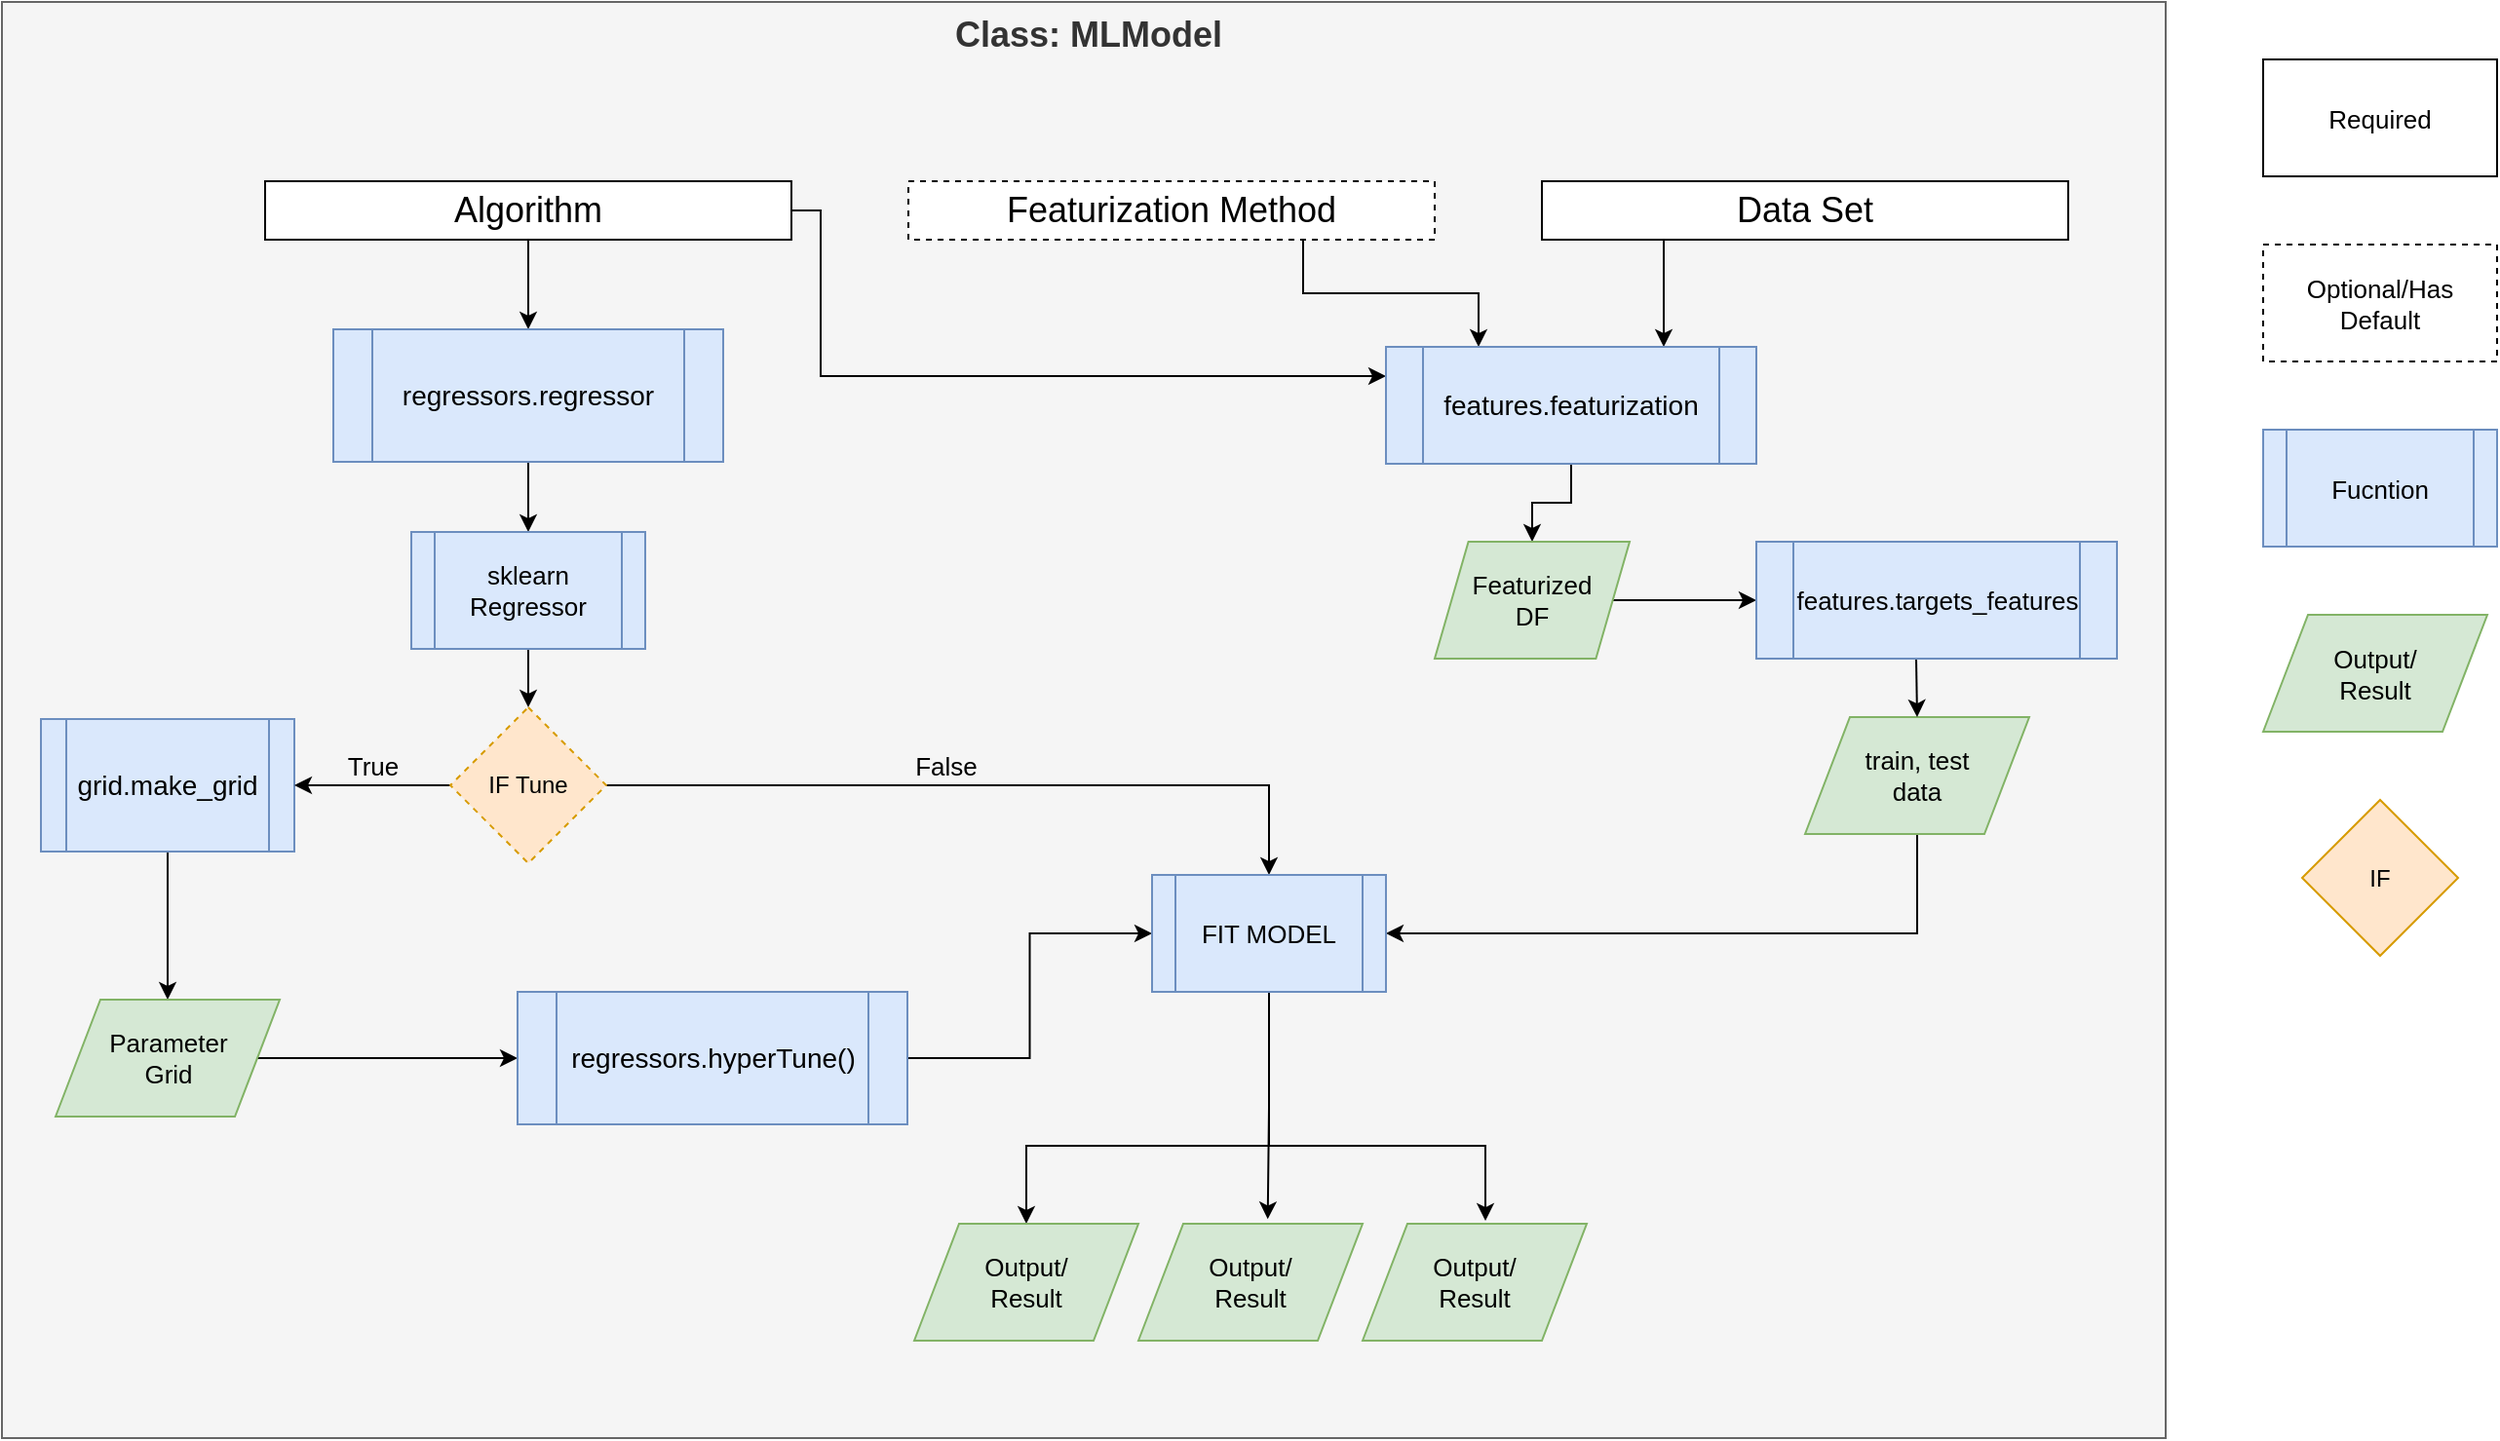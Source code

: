 <mxfile version="12.2.9" type="github" pages="2">
  <diagram id="PyS5Cjhh7RcTRXVBEofM" name="Page-1">
    <mxGraphModel dx="2557" dy="929" grid="1" gridSize="10" guides="1" tooltips="1" connect="1" arrows="1" fold="1" page="1" pageScale="1" pageWidth="850" pageHeight="1100" math="0" shadow="0">
      <root>
        <mxCell id="0"/>
        <mxCell id="1" parent="0"/>
        <mxCell id="xx-sKV9BRUst1PvkpYuI-1" value="&lt;div style=&quot;font-size: 18px;&quot;&gt;&amp;nbsp;Class: MLModel&lt;br style=&quot;font-size: 18px;&quot;&gt;&lt;/div&gt;" style="rounded=0;whiteSpace=wrap;html=1;fillColor=#f5f5f5;strokeColor=#666666;fontColor=#333333;verticalAlign=top;fontSize=18;fontStyle=1" parent="1" vertex="1">
          <mxGeometry x="-40" y="213" width="1110" height="737" as="geometry"/>
        </mxCell>
        <mxCell id="xx-sKV9BRUst1PvkpYuI-13" style="edgeStyle=orthogonalEdgeStyle;rounded=0;orthogonalLoop=1;jettySize=auto;html=1;exitX=1;exitY=0.5;exitDx=0;exitDy=0;entryX=0;entryY=0.25;entryDx=0;entryDy=0;fontSize=13;" parent="1" source="xx-sKV9BRUst1PvkpYuI-4" target="xx-sKV9BRUst1PvkpYuI-8" edge="1">
          <mxGeometry relative="1" as="geometry">
            <Array as="points">
              <mxPoint x="380" y="320"/>
              <mxPoint x="380" y="405"/>
            </Array>
          </mxGeometry>
        </mxCell>
        <mxCell id="OFoXHy1mLqJZ7pKssnAS-2" style="edgeStyle=orthogonalEdgeStyle;rounded=0;orthogonalLoop=1;jettySize=auto;html=1;exitX=0.5;exitY=1;exitDx=0;exitDy=0;entryX=0.5;entryY=0;entryDx=0;entryDy=0;" edge="1" parent="1" source="xx-sKV9BRUst1PvkpYuI-4" target="OFoXHy1mLqJZ7pKssnAS-1">
          <mxGeometry relative="1" as="geometry"/>
        </mxCell>
        <mxCell id="xx-sKV9BRUst1PvkpYuI-4" value="Algorithm" style="rounded=0;whiteSpace=wrap;html=1;fontSize=18;" parent="1" vertex="1">
          <mxGeometry x="95" y="305" width="270" height="30" as="geometry"/>
        </mxCell>
        <mxCell id="xx-sKV9BRUst1PvkpYuI-10" style="edgeStyle=orthogonalEdgeStyle;rounded=0;orthogonalLoop=1;jettySize=auto;html=1;exitX=0.25;exitY=1;exitDx=0;exitDy=0;entryX=0.75;entryY=0;entryDx=0;entryDy=0;fontSize=18;" parent="1" source="xx-sKV9BRUst1PvkpYuI-6" target="xx-sKV9BRUst1PvkpYuI-8" edge="1">
          <mxGeometry relative="1" as="geometry">
            <Array as="points">
              <mxPoint x="812" y="335"/>
            </Array>
          </mxGeometry>
        </mxCell>
        <mxCell id="xx-sKV9BRUst1PvkpYuI-6" value="Data Set" style="rounded=0;whiteSpace=wrap;html=1;fontSize=18;" parent="1" vertex="1">
          <mxGeometry x="750" y="305" width="270" height="30" as="geometry"/>
        </mxCell>
        <mxCell id="xx-sKV9BRUst1PvkpYuI-9" style="edgeStyle=orthogonalEdgeStyle;rounded=0;orthogonalLoop=1;jettySize=auto;html=1;exitX=0.75;exitY=1;exitDx=0;exitDy=0;entryX=0.25;entryY=0;entryDx=0;entryDy=0;fontSize=18;" parent="1" source="xx-sKV9BRUst1PvkpYuI-7" target="xx-sKV9BRUst1PvkpYuI-8" edge="1">
          <mxGeometry relative="1" as="geometry"/>
        </mxCell>
        <mxCell id="xx-sKV9BRUst1PvkpYuI-7" value="Featurization Method" style="rounded=0;whiteSpace=wrap;html=1;fontSize=18;dashed=1;" parent="1" vertex="1">
          <mxGeometry x="425" y="305" width="270" height="30" as="geometry"/>
        </mxCell>
        <mxCell id="xx-sKV9BRUst1PvkpYuI-12" style="edgeStyle=orthogonalEdgeStyle;rounded=0;orthogonalLoop=1;jettySize=auto;html=1;exitX=0.5;exitY=1;exitDx=0;exitDy=0;entryX=0.5;entryY=0;entryDx=0;entryDy=0;fontSize=13;" parent="1" source="xx-sKV9BRUst1PvkpYuI-8" target="xx-sKV9BRUst1PvkpYuI-11" edge="1">
          <mxGeometry relative="1" as="geometry"/>
        </mxCell>
        <mxCell id="xx-sKV9BRUst1PvkpYuI-8" value="&lt;font style=&quot;font-size: 14px;&quot;&gt;features.featurization&lt;/font&gt;" style="shape=process;whiteSpace=wrap;html=1;backgroundOutline=1;fontSize=14;fillColor=#dae8fc;strokeColor=#6c8ebf;" parent="1" vertex="1">
          <mxGeometry x="670" y="390" width="190" height="60" as="geometry"/>
        </mxCell>
        <mxCell id="NHo2hMX4Ly52mJW6jiy2-11" style="edgeStyle=orthogonalEdgeStyle;rounded=0;orthogonalLoop=1;jettySize=auto;html=1;exitX=1;exitY=0.5;exitDx=0;exitDy=0;entryX=0;entryY=0.5;entryDx=0;entryDy=0;labelBackgroundColor=none;fontSize=14;" edge="1" parent="1" source="xx-sKV9BRUst1PvkpYuI-11" target="NHo2hMX4Ly52mJW6jiy2-10">
          <mxGeometry relative="1" as="geometry"/>
        </mxCell>
        <mxCell id="xx-sKV9BRUst1PvkpYuI-11" value="&lt;div&gt;Featurized &lt;br&gt;&lt;/div&gt;&lt;div&gt;DF&lt;/div&gt;" style="shape=parallelogram;html=1;strokeWidth=1;perimeter=parallelogramPerimeter;rounded=1;arcSize=0;size=0.173;fontSize=13;whiteSpace=wrap;fillColor=#d5e8d4;strokeColor=#82B366;" parent="1" vertex="1">
          <mxGeometry x="695" y="490" width="100" height="60" as="geometry"/>
        </mxCell>
        <mxCell id="xx-sKV9BRUst1PvkpYuI-14" value="Optional/Has Default" style="rounded=0;whiteSpace=wrap;html=1;dashed=1;fontSize=13;" parent="1" vertex="1">
          <mxGeometry x="1120" y="337.5" width="120" height="60" as="geometry"/>
        </mxCell>
        <mxCell id="xx-sKV9BRUst1PvkpYuI-15" value="Required" style="rounded=0;whiteSpace=wrap;html=1;fontSize=13;" parent="1" vertex="1">
          <mxGeometry x="1120" y="242.5" width="120" height="60" as="geometry"/>
        </mxCell>
        <mxCell id="179U-aXH73Nz-XjWr356-1" value="Fucntion" style="shape=process;whiteSpace=wrap;html=1;backgroundOutline=1;strokeColor=#6c8ebf;strokeWidth=1;fontSize=13;fillColor=#dae8fc;" parent="1" vertex="1">
          <mxGeometry x="1120" y="432.5" width="120" height="60" as="geometry"/>
        </mxCell>
        <mxCell id="NHo2hMX4Ly52mJW6jiy2-22" style="edgeStyle=orthogonalEdgeStyle;rounded=0;orthogonalLoop=1;jettySize=auto;html=1;exitX=0.5;exitY=1;exitDx=0;exitDy=0;entryX=1;entryY=0.5;entryDx=0;entryDy=0;labelBackgroundColor=none;fontSize=14;" edge="1" parent="1" source="179U-aXH73Nz-XjWr356-2" target="NHo2hMX4Ly52mJW6jiy2-19">
          <mxGeometry relative="1" as="geometry"/>
        </mxCell>
        <mxCell id="179U-aXH73Nz-XjWr356-2" value="&lt;div&gt;train, test&lt;/div&gt;&lt;div&gt;data&lt;br&gt;&lt;/div&gt;" style="shape=parallelogram;perimeter=parallelogramPerimeter;whiteSpace=wrap;html=1;dashed=0;strokeColor=#82b366;strokeWidth=1;fontSize=13;fillColor=#d5e8d4;" parent="1" vertex="1">
          <mxGeometry x="885" y="580" width="115" height="60" as="geometry"/>
        </mxCell>
        <mxCell id="NHo2hMX4Ly52mJW6jiy2-25" style="edgeStyle=orthogonalEdgeStyle;rounded=0;orthogonalLoop=1;jettySize=auto;html=1;exitX=0.5;exitY=1;exitDx=0;exitDy=0;entryX=0.5;entryY=0;entryDx=0;entryDy=0;labelBackgroundColor=none;fontSize=13;" edge="1" parent="1" source="179U-aXH73Nz-XjWr356-3" target="179U-aXH73Nz-XjWr356-6">
          <mxGeometry relative="1" as="geometry"/>
        </mxCell>
        <mxCell id="179U-aXH73Nz-XjWr356-3" value="grid.make_grid" style="shape=process;whiteSpace=wrap;html=1;backgroundOutline=1;strokeColor=#6c8ebf;strokeWidth=1;fontSize=14;fillColor=#dae8fc;" parent="1" vertex="1">
          <mxGeometry x="-20" y="581" width="130" height="68" as="geometry"/>
        </mxCell>
        <mxCell id="NHo2hMX4Ly52mJW6jiy2-9" style="edgeStyle=orthogonalEdgeStyle;rounded=0;orthogonalLoop=1;jettySize=auto;html=1;exitX=1;exitY=0.5;exitDx=0;exitDy=0;entryX=0;entryY=0.5;entryDx=0;entryDy=0;labelBackgroundColor=none;fontSize=14;" edge="1" parent="1" source="179U-aXH73Nz-XjWr356-6" target="NHo2hMX4Ly52mJW6jiy2-7">
          <mxGeometry relative="1" as="geometry"/>
        </mxCell>
        <mxCell id="179U-aXH73Nz-XjWr356-6" value="&lt;div&gt;Parameter&lt;/div&gt;&lt;div&gt;Grid&lt;br&gt;&lt;/div&gt;" style="shape=parallelogram;perimeter=parallelogramPerimeter;whiteSpace=wrap;html=1;dashed=0;strokeColor=#82b366;strokeWidth=1;fontSize=13;fillColor=#d5e8d4;" parent="1" vertex="1">
          <mxGeometry x="-12.5" y="725" width="115" height="60" as="geometry"/>
        </mxCell>
        <mxCell id="NHo2hMX4Ly52mJW6jiy2-1" style="edgeStyle=orthogonalEdgeStyle;rounded=0;orthogonalLoop=1;jettySize=auto;html=1;exitX=0.5;exitY=1;exitDx=0;exitDy=0;" edge="1" parent="1" source="OFoXHy1mLqJZ7pKssnAS-1" target="OFoXHy1mLqJZ7pKssnAS-3">
          <mxGeometry relative="1" as="geometry"/>
        </mxCell>
        <mxCell id="OFoXHy1mLqJZ7pKssnAS-1" value="&lt;font style=&quot;font-size: 14px;&quot;&gt;regressors.regressor&lt;/font&gt;" style="shape=process;whiteSpace=wrap;html=1;backgroundOutline=1;strokeColor=#6c8ebf;strokeWidth=1;fontSize=14;fillColor=#dae8fc;" vertex="1" parent="1">
          <mxGeometry x="130" y="381" width="200" height="68" as="geometry"/>
        </mxCell>
        <mxCell id="NHo2hMX4Ly52mJW6jiy2-23" style="edgeStyle=orthogonalEdgeStyle;rounded=0;orthogonalLoop=1;jettySize=auto;html=1;exitX=0.5;exitY=1;exitDx=0;exitDy=0;entryX=0.5;entryY=0;entryDx=0;entryDy=0;labelBackgroundColor=none;fontSize=14;" edge="1" parent="1" source="OFoXHy1mLqJZ7pKssnAS-3" target="NHo2hMX4Ly52mJW6jiy2-2">
          <mxGeometry relative="1" as="geometry"/>
        </mxCell>
        <mxCell id="OFoXHy1mLqJZ7pKssnAS-3" value="sklearn Regressor" style="shape=process;whiteSpace=wrap;html=1;backgroundOutline=1;strokeColor=#6c8ebf;strokeWidth=1;fontSize=13;fillColor=#dae8fc;" vertex="1" parent="1">
          <mxGeometry x="170" y="485" width="120" height="60" as="geometry"/>
        </mxCell>
        <mxCell id="NHo2hMX4Ly52mJW6jiy2-3" value="IF" style="rhombus;whiteSpace=wrap;html=1;fillColor=#ffe6cc;strokeColor=#d79b00;" vertex="1" parent="1">
          <mxGeometry x="1140" y="622.5" width="80" height="80" as="geometry"/>
        </mxCell>
        <mxCell id="NHo2hMX4Ly52mJW6jiy2-6" value="True" style="edgeStyle=orthogonalEdgeStyle;rounded=0;orthogonalLoop=1;jettySize=auto;html=1;exitX=0;exitY=0.5;exitDx=0;exitDy=0;entryX=1;entryY=0.5;entryDx=0;entryDy=0;labelBackgroundColor=none;fontSize=13;" edge="1" parent="1" source="NHo2hMX4Ly52mJW6jiy2-2" target="179U-aXH73Nz-XjWr356-3">
          <mxGeometry x="0.002" y="-10" relative="1" as="geometry">
            <mxPoint as="offset"/>
          </mxGeometry>
        </mxCell>
        <mxCell id="NHo2hMX4Ly52mJW6jiy2-24" value="False" style="edgeStyle=orthogonalEdgeStyle;rounded=0;orthogonalLoop=1;jettySize=auto;html=1;exitX=1;exitY=0.5;exitDx=0;exitDy=0;entryX=0.5;entryY=0;entryDx=0;entryDy=0;labelBackgroundColor=none;fontSize=13;" edge="1" parent="1" source="NHo2hMX4Ly52mJW6jiy2-2" target="NHo2hMX4Ly52mJW6jiy2-19">
          <mxGeometry x="-0.101" y="10" relative="1" as="geometry">
            <mxPoint as="offset"/>
          </mxGeometry>
        </mxCell>
        <mxCell id="NHo2hMX4Ly52mJW6jiy2-2" value="IF Tune" style="rhombus;whiteSpace=wrap;html=1;fillColor=#ffe6cc;strokeColor=#d79b00;dashed=1;" vertex="1" parent="1">
          <mxGeometry x="190" y="575" width="80" height="80" as="geometry"/>
        </mxCell>
        <mxCell id="NHo2hMX4Ly52mJW6jiy2-21" style="edgeStyle=orthogonalEdgeStyle;rounded=0;orthogonalLoop=1;jettySize=auto;html=1;exitX=1;exitY=0.5;exitDx=0;exitDy=0;entryX=0;entryY=0.5;entryDx=0;entryDy=0;labelBackgroundColor=none;fontSize=14;" edge="1" parent="1" source="NHo2hMX4Ly52mJW6jiy2-7" target="NHo2hMX4Ly52mJW6jiy2-19">
          <mxGeometry relative="1" as="geometry"/>
        </mxCell>
        <mxCell id="NHo2hMX4Ly52mJW6jiy2-7" value="&lt;font style=&quot;font-size: 14px;&quot;&gt;regressors.hyperTune()&lt;/font&gt;" style="shape=process;whiteSpace=wrap;html=1;backgroundOutline=1;strokeColor=#6c8ebf;strokeWidth=1;fontSize=14;fillColor=#dae8fc;" vertex="1" parent="1">
          <mxGeometry x="224.5" y="721" width="200" height="68" as="geometry"/>
        </mxCell>
        <mxCell id="NHo2hMX4Ly52mJW6jiy2-13" style="edgeStyle=orthogonalEdgeStyle;rounded=0;orthogonalLoop=1;jettySize=auto;html=1;entryX=0.5;entryY=0;entryDx=0;entryDy=0;labelBackgroundColor=none;fontSize=14;" edge="1" parent="1" target="179U-aXH73Nz-XjWr356-2">
          <mxGeometry relative="1" as="geometry">
            <mxPoint x="942" y="550" as="sourcePoint"/>
          </mxGeometry>
        </mxCell>
        <mxCell id="NHo2hMX4Ly52mJW6jiy2-10" value="features.targets_features" style="shape=process;whiteSpace=wrap;html=1;backgroundOutline=1;strokeColor=#6c8ebf;strokeWidth=1;fontSize=13;fillColor=#dae8fc;" vertex="1" parent="1">
          <mxGeometry x="860" y="490" width="185" height="60" as="geometry"/>
        </mxCell>
        <mxCell id="NHo2hMX4Ly52mJW6jiy2-14" value="&lt;div&gt;Output/&lt;/div&gt;&lt;div&gt;Result&lt;br&gt;&lt;/div&gt;" style="shape=parallelogram;perimeter=parallelogramPerimeter;whiteSpace=wrap;html=1;dashed=0;strokeColor=#82b366;strokeWidth=1;fontSize=13;fillColor=#d5e8d4;" vertex="1" parent="1">
          <mxGeometry x="1120" y="527.5" width="115" height="60" as="geometry"/>
        </mxCell>
        <mxCell id="NHo2hMX4Ly52mJW6jiy2-29" style="edgeStyle=orthogonalEdgeStyle;rounded=0;orthogonalLoop=1;jettySize=auto;html=1;exitX=0.5;exitY=1;exitDx=0;exitDy=0;entryX=0.5;entryY=0;entryDx=0;entryDy=0;labelBackgroundColor=none;fontSize=13;" edge="1" parent="1" source="NHo2hMX4Ly52mJW6jiy2-19" target="NHo2hMX4Ly52mJW6jiy2-26">
          <mxGeometry relative="1" as="geometry">
            <Array as="points">
              <mxPoint x="610" y="800"/>
              <mxPoint x="486" y="800"/>
            </Array>
          </mxGeometry>
        </mxCell>
        <mxCell id="NHo2hMX4Ly52mJW6jiy2-30" style="edgeStyle=orthogonalEdgeStyle;rounded=0;orthogonalLoop=1;jettySize=auto;html=1;exitX=0.5;exitY=1;exitDx=0;exitDy=0;entryX=0.577;entryY=-0.039;entryDx=0;entryDy=0;entryPerimeter=0;labelBackgroundColor=none;fontSize=13;" edge="1" parent="1" source="NHo2hMX4Ly52mJW6jiy2-19" target="NHo2hMX4Ly52mJW6jiy2-28">
          <mxGeometry relative="1" as="geometry"/>
        </mxCell>
        <mxCell id="NHo2hMX4Ly52mJW6jiy2-31" style="edgeStyle=orthogonalEdgeStyle;rounded=0;orthogonalLoop=1;jettySize=auto;html=1;exitX=0.5;exitY=1;exitDx=0;exitDy=0;entryX=0.548;entryY=-0.025;entryDx=0;entryDy=0;entryPerimeter=0;labelBackgroundColor=none;fontSize=13;" edge="1" parent="1" source="NHo2hMX4Ly52mJW6jiy2-19" target="NHo2hMX4Ly52mJW6jiy2-27">
          <mxGeometry relative="1" as="geometry">
            <Array as="points">
              <mxPoint x="610" y="800"/>
              <mxPoint x="721" y="800"/>
            </Array>
          </mxGeometry>
        </mxCell>
        <mxCell id="NHo2hMX4Ly52mJW6jiy2-19" value="FIT MODEL" style="shape=process;whiteSpace=wrap;html=1;backgroundOutline=1;strokeColor=#6c8ebf;strokeWidth=1;fontSize=13;fillColor=#dae8fc;" vertex="1" parent="1">
          <mxGeometry x="550" y="661" width="120" height="60" as="geometry"/>
        </mxCell>
        <mxCell id="NHo2hMX4Ly52mJW6jiy2-26" value="&lt;div&gt;Output/&lt;/div&gt;&lt;div&gt;Result&lt;br&gt;&lt;/div&gt;" style="shape=parallelogram;perimeter=parallelogramPerimeter;whiteSpace=wrap;html=1;dashed=0;strokeColor=#82b366;strokeWidth=1;fontSize=13;fillColor=#d5e8d4;" vertex="1" parent="1">
          <mxGeometry x="428" y="840" width="115" height="60" as="geometry"/>
        </mxCell>
        <mxCell id="NHo2hMX4Ly52mJW6jiy2-27" value="&lt;div&gt;Output/&lt;/div&gt;&lt;div&gt;Result&lt;br&gt;&lt;/div&gt;" style="shape=parallelogram;perimeter=parallelogramPerimeter;whiteSpace=wrap;html=1;dashed=0;strokeColor=#82b366;strokeWidth=1;fontSize=13;fillColor=#d5e8d4;" vertex="1" parent="1">
          <mxGeometry x="658" y="840" width="115" height="60" as="geometry"/>
        </mxCell>
        <mxCell id="NHo2hMX4Ly52mJW6jiy2-28" value="&lt;div&gt;Output/&lt;/div&gt;&lt;div&gt;Result&lt;br&gt;&lt;/div&gt;" style="shape=parallelogram;perimeter=parallelogramPerimeter;whiteSpace=wrap;html=1;dashed=0;strokeColor=#82b366;strokeWidth=1;fontSize=13;fillColor=#d5e8d4;" vertex="1" parent="1">
          <mxGeometry x="543" y="840" width="115" height="60" as="geometry"/>
        </mxCell>
      </root>
    </mxGraphModel>
  </diagram>
  <diagram id="cXJR05HgnWjJT9bLIXgt" name="Page-2">
    <mxGraphModel dx="2048" dy="1115" grid="1" gridSize="10" guides="1" tooltips="1" connect="1" arrows="1" fold="1" page="1" pageScale="1" pageWidth="850" pageHeight="1100" math="0" shadow="0">
      <root>
        <mxCell id="cPKMmL-ZN1O6RVUK0DsR-0"/>
        <mxCell id="cPKMmL-ZN1O6RVUK0DsR-1" parent="cPKMmL-ZN1O6RVUK0DsR-0"/>
        <mxCell id="jF4IYLlPB170vGXqcWr4-0" value="Vertical Flow Layout" style="swimlane;html=1;startSize=20;horizontal=1;childLayout=flowLayout;flowOrientation=north;resizable=0;interRankCellSpacing=50;containerType=tree;" vertex="1" parent="cPKMmL-ZN1O6RVUK0DsR-1">
          <mxGeometry x="230" y="260" width="270" height="280" as="geometry"/>
        </mxCell>
        <mxCell id="jF4IYLlPB170vGXqcWr4-1" value="Start" style="whiteSpace=wrap;html=1;" vertex="1" parent="jF4IYLlPB170vGXqcWr4-0">
          <mxGeometry x="85" y="40" width="100" height="40" as="geometry"/>
        </mxCell>
        <mxCell id="jF4IYLlPB170vGXqcWr4-2" value="Task" style="whiteSpace=wrap;html=1;" vertex="1" parent="jF4IYLlPB170vGXqcWr4-0">
          <mxGeometry x="20" y="130" width="100" height="40" as="geometry"/>
        </mxCell>
        <mxCell id="jF4IYLlPB170vGXqcWr4-3" value="" style="html=1;curved=1;noEdgeStyle=1;orthogonal=1;" edge="1" parent="jF4IYLlPB170vGXqcWr4-0" source="jF4IYLlPB170vGXqcWr4-1" target="jF4IYLlPB170vGXqcWr4-2">
          <mxGeometry relative="1" as="geometry">
            <Array as="points">
              <mxPoint x="112.5" y="92"/>
              <mxPoint x="70" y="118"/>
            </Array>
          </mxGeometry>
        </mxCell>
        <mxCell id="jF4IYLlPB170vGXqcWr4-4" value="Task" style="whiteSpace=wrap;html=1;" vertex="1" parent="jF4IYLlPB170vGXqcWr4-0">
          <mxGeometry x="150" y="130" width="100" height="40" as="geometry"/>
        </mxCell>
        <mxCell id="jF4IYLlPB170vGXqcWr4-5" value="" style="html=1;curved=1;noEdgeStyle=1;orthogonal=1;" edge="1" parent="jF4IYLlPB170vGXqcWr4-0" source="jF4IYLlPB170vGXqcWr4-1" target="jF4IYLlPB170vGXqcWr4-4">
          <mxGeometry relative="1" as="geometry">
            <Array as="points">
              <mxPoint x="157.5" y="92"/>
              <mxPoint x="200" y="118"/>
            </Array>
          </mxGeometry>
        </mxCell>
        <mxCell id="jF4IYLlPB170vGXqcWr4-6" value="End" style="whiteSpace=wrap;html=1;" vertex="1" parent="jF4IYLlPB170vGXqcWr4-0">
          <mxGeometry x="85" y="220" width="100" height="40" as="geometry"/>
        </mxCell>
        <mxCell id="jF4IYLlPB170vGXqcWr4-7" value="" style="html=1;curved=1;noEdgeStyle=1;orthogonal=1;" edge="1" parent="jF4IYLlPB170vGXqcWr4-0" source="jF4IYLlPB170vGXqcWr4-2" target="jF4IYLlPB170vGXqcWr4-6">
          <mxGeometry relative="1" as="geometry">
            <Array as="points">
              <mxPoint x="70" y="182"/>
              <mxPoint x="112.5" y="208"/>
            </Array>
          </mxGeometry>
        </mxCell>
        <mxCell id="jF4IYLlPB170vGXqcWr4-8" value="" style="html=1;curved=1;noEdgeStyle=1;orthogonal=1;" edge="1" parent="jF4IYLlPB170vGXqcWr4-0" source="jF4IYLlPB170vGXqcWr4-4" target="jF4IYLlPB170vGXqcWr4-6">
          <mxGeometry relative="1" as="geometry">
            <Array as="points">
              <mxPoint x="200" y="182"/>
              <mxPoint x="157.5" y="208"/>
            </Array>
          </mxGeometry>
        </mxCell>
      </root>
    </mxGraphModel>
  </diagram>
</mxfile>
